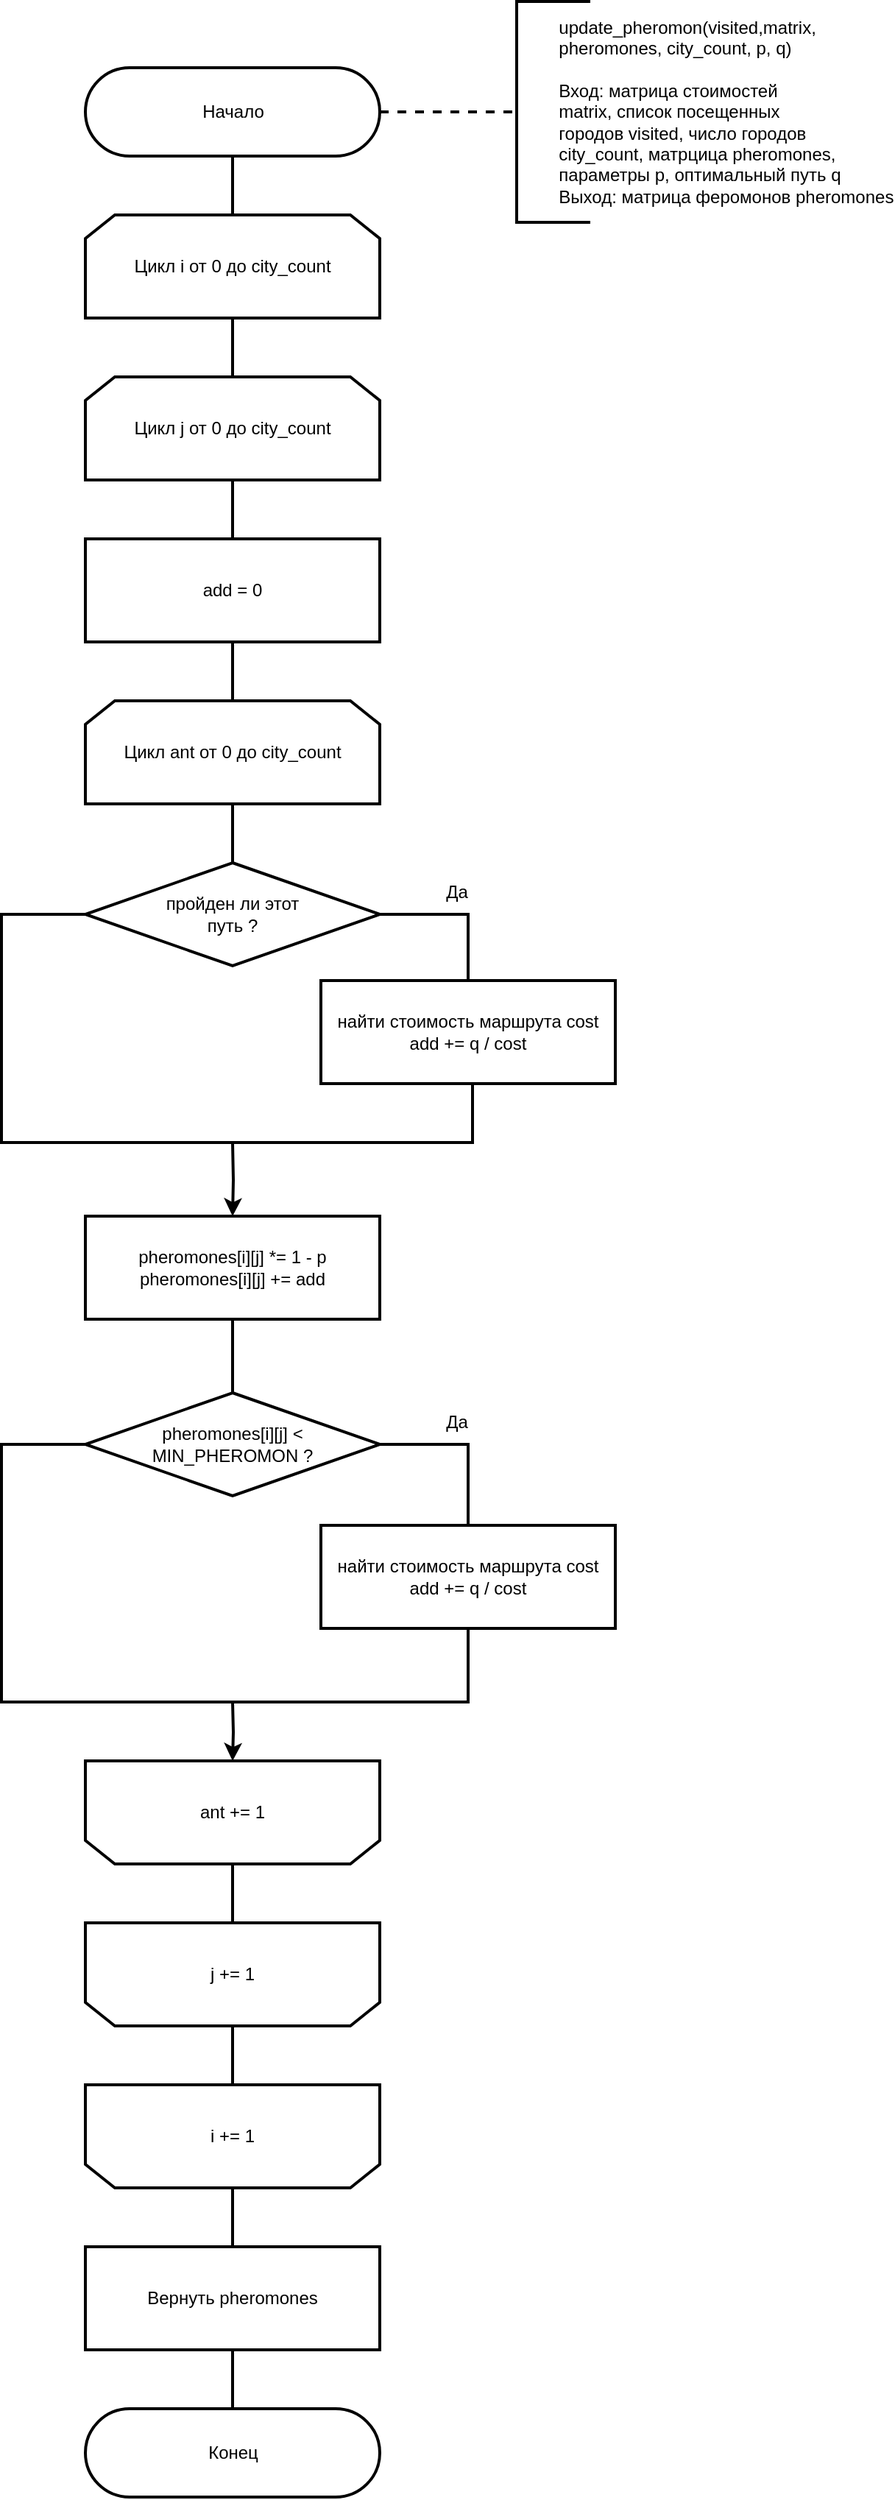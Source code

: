 <mxfile>
    <diagram id="-M74jg76EOG9x9oGY2eQ" name="Page-1">
        <mxGraphModel dx="748" dy="555" grid="1" gridSize="10" guides="1" tooltips="1" connect="1" arrows="1" fold="1" page="1" pageScale="1" pageWidth="1654" pageHeight="2336" math="0" shadow="0">
            <root>
                <mxCell id="0"/>
                <mxCell id="1" parent="0"/>
                <mxCell id="67" style="edgeStyle=orthogonalEdgeStyle;rounded=0;orthogonalLoop=1;jettySize=auto;html=1;entryX=0;entryY=0.5;entryDx=0;entryDy=0;entryPerimeter=0;endArrow=none;endFill=0;strokeWidth=2;dashed=1;exitX=1;exitY=0.5;exitDx=0;exitDy=0;exitPerimeter=0;" parent="1" source="69" target="71" edge="1">
                    <mxGeometry relative="1" as="geometry">
                        <mxPoint x="727" y="230" as="sourcePoint"/>
                        <Array as="points">
                            <mxPoint x="697" y="160"/>
                            <mxPoint x="697" y="160"/>
                        </Array>
                    </mxGeometry>
                </mxCell>
                <mxCell id="101" style="edgeStyle=none;html=1;exitX=0.5;exitY=0.5;exitDx=0;exitDy=30;exitPerimeter=0;entryX=0.5;entryY=0;entryDx=0;entryDy=0;strokeWidth=2;endArrow=none;endFill=0;" parent="1" source="69" target="74" edge="1">
                    <mxGeometry relative="1" as="geometry"/>
                </mxCell>
                <mxCell id="69" value="&lt;font style=&quot;font-size: 12px&quot;&gt;Начало&lt;/font&gt;" style="html=1;dashed=0;whitespace=wrap;shape=mxgraph.dfd.start;strokeWidth=2;" parent="1" vertex="1">
                    <mxGeometry x="477" y="130" width="200" height="60" as="geometry"/>
                </mxCell>
                <mxCell id="70" style="edgeStyle=orthogonalEdgeStyle;rounded=0;orthogonalLoop=1;jettySize=auto;html=1;exitX=0.5;exitY=1;exitDx=0;exitDy=0;" parent="1" edge="1">
                    <mxGeometry relative="1" as="geometry">
                        <mxPoint x="527" y="280" as="sourcePoint"/>
                        <mxPoint x="527" y="280" as="targetPoint"/>
                    </mxGeometry>
                </mxCell>
                <mxCell id="71" value="&lt;div&gt;&lt;span style=&quot;white-space: pre&quot;&gt;&#9;&lt;/span&gt;update_pheromon(visited,matrix,&amp;nbsp;&lt;/div&gt;&lt;div&gt;&lt;span style=&quot;white-space: pre&quot;&gt;&#9;&lt;/span&gt;pheromones, city_count, p, q)&lt;/div&gt;&lt;div&gt;&lt;span&gt;&lt;br&gt;&lt;/span&gt;&lt;/div&gt;&lt;span style=&quot;white-space: pre&quot;&gt;&#9;&lt;/span&gt;Вход: матрица стоимостей &lt;br&gt;&lt;span style=&quot;white-space: pre&quot;&gt;&#9;&lt;/span&gt;matrix, список посещенных&lt;br&gt;&lt;span style=&quot;white-space: pre&quot;&gt;&#9;&lt;/span&gt;городов visited, число городов&lt;br&gt;&lt;span style=&quot;white-space: pre&quot;&gt;&#9;&lt;/span&gt;city_count, матрцица pheromones,&lt;br&gt;&lt;span style=&quot;white-space: pre&quot;&gt;&#9;&lt;/span&gt;параметры p, оптимальный путь q&lt;br&gt;&lt;span style=&quot;white-space: pre&quot;&gt;&#9;&lt;/span&gt;Выход: матрица феромонов pheromones" style="strokeWidth=2;html=1;shape=mxgraph.flowchart.annotation_1;align=left;pointerEvents=1;" parent="1" vertex="1">
                    <mxGeometry x="770" y="85" width="50" height="150" as="geometry"/>
                </mxCell>
                <mxCell id="72" value="&lt;font style=&quot;font-size: 12px&quot;&gt;Конец&lt;/font&gt;" style="html=1;dashed=0;whitespace=wrap;shape=mxgraph.dfd.start;strokeWidth=2;" parent="1" vertex="1">
                    <mxGeometry x="477" y="1720" width="200" height="60" as="geometry"/>
                </mxCell>
                <mxCell id="73" style="edgeStyle=none;html=1;exitX=0.5;exitY=1;exitDx=0;exitDy=0;entryX=0.5;entryY=0;entryDx=0;entryDy=0;strokeWidth=2;endArrow=none;endFill=0;" parent="1" source="74" target="78" edge="1">
                    <mxGeometry relative="1" as="geometry"/>
                </mxCell>
                <mxCell id="74" value="Цикл i от 0 до city_count" style="shape=loopLimit;whiteSpace=wrap;html=1;strokeWidth=2;" parent="1" vertex="1">
                    <mxGeometry x="477" y="230" width="200" height="70" as="geometry"/>
                </mxCell>
                <mxCell id="104" style="edgeStyle=none;html=1;exitX=0.5;exitY=1;exitDx=0;exitDy=0;entryX=0.5;entryY=0;entryDx=0;entryDy=0;endArrow=none;endFill=0;strokeWidth=2;" parent="1" source="76" target="103" edge="1">
                    <mxGeometry relative="1" as="geometry"/>
                </mxCell>
                <mxCell id="76" value="&lt;font&gt;&lt;div&gt;add = 0&lt;/div&gt;&lt;/font&gt;" style="rounded=0;whiteSpace=wrap;html=1;strokeWidth=2;align=center;" parent="1" vertex="1">
                    <mxGeometry x="477" y="450" width="200" height="70" as="geometry"/>
                </mxCell>
                <mxCell id="102" style="edgeStyle=none;html=1;exitX=0.5;exitY=1;exitDx=0;exitDy=0;entryX=0.5;entryY=0;entryDx=0;entryDy=0;endArrow=none;endFill=0;strokeWidth=2;" parent="1" source="78" target="76" edge="1">
                    <mxGeometry relative="1" as="geometry"/>
                </mxCell>
                <mxCell id="78" value="Цикл j от 0 до city_count" style="shape=loopLimit;whiteSpace=wrap;html=1;strokeWidth=2;" parent="1" vertex="1">
                    <mxGeometry x="477" y="340" width="200" height="70" as="geometry"/>
                </mxCell>
                <mxCell id="79" style="edgeStyle=none;html=1;exitX=0.5;exitY=0;exitDx=0;exitDy=0;entryX=0.5;entryY=1;entryDx=0;entryDy=0;endArrow=none;endFill=0;strokeWidth=2;" parent="1" source="80" target="82" edge="1">
                    <mxGeometry relative="1" as="geometry"/>
                </mxCell>
                <mxCell id="80" value="j += 1" style="shape=loopLimit;whiteSpace=wrap;html=1;strokeWidth=2;direction=west;" parent="1" vertex="1">
                    <mxGeometry x="477" y="1390" width="200" height="70" as="geometry"/>
                </mxCell>
                <mxCell id="81" style="edgeStyle=none;html=1;exitX=0.5;exitY=0;exitDx=0;exitDy=0;entryX=0.5;entryY=0;entryDx=0;entryDy=0;endArrow=none;endFill=0;strokeWidth=2;" parent="1" source="82" target="84" edge="1">
                    <mxGeometry relative="1" as="geometry"/>
                </mxCell>
                <mxCell id="82" value="i += 1" style="shape=loopLimit;whiteSpace=wrap;html=1;strokeWidth=2;direction=west;" parent="1" vertex="1">
                    <mxGeometry x="477" y="1500" width="200" height="70" as="geometry"/>
                </mxCell>
                <mxCell id="83" style="edgeStyle=none;html=1;exitX=0.5;exitY=1;exitDx=0;exitDy=0;entryX=0.5;entryY=0.5;entryDx=0;entryDy=-30;entryPerimeter=0;endArrow=none;endFill=0;strokeWidth=2;" parent="1" source="84" target="72" edge="1">
                    <mxGeometry relative="1" as="geometry"/>
                </mxCell>
                <mxCell id="84" value="&lt;font&gt;Вернуть pheromones&lt;br&gt;&lt;/font&gt;" style="rounded=0;whiteSpace=wrap;html=1;strokeWidth=2;align=center;" parent="1" vertex="1">
                    <mxGeometry x="477" y="1610" width="200" height="70" as="geometry"/>
                </mxCell>
                <mxCell id="87" style="edgeStyle=orthogonalEdgeStyle;rounded=0;orthogonalLoop=1;jettySize=auto;html=1;exitX=0.5;exitY=1;exitDx=0;exitDy=0;" parent="1" edge="1">
                    <mxGeometry relative="1" as="geometry">
                        <mxPoint x="557" y="715" as="sourcePoint"/>
                        <mxPoint x="557" y="715" as="targetPoint"/>
                    </mxGeometry>
                </mxCell>
                <mxCell id="88" style="edgeStyle=orthogonalEdgeStyle;rounded=0;orthogonalLoop=1;jettySize=auto;html=1;exitX=0.5;exitY=1;exitDx=0;exitDy=0;" parent="1" edge="1">
                    <mxGeometry relative="1" as="geometry">
                        <mxPoint x="547" y="805" as="sourcePoint"/>
                        <mxPoint x="547" y="805" as="targetPoint"/>
                    </mxGeometry>
                </mxCell>
                <mxCell id="106" style="edgeStyle=orthogonalEdgeStyle;html=1;exitX=1;exitY=0.5;exitDx=0;exitDy=0;entryX=0.5;entryY=0;entryDx=0;entryDy=0;endArrow=none;endFill=0;strokeWidth=2;rounded=0;" parent="1" source="91" target="94" edge="1">
                    <mxGeometry relative="1" as="geometry"/>
                </mxCell>
                <mxCell id="107" style="edgeStyle=orthogonalEdgeStyle;rounded=0;html=1;exitX=0;exitY=0.5;exitDx=0;exitDy=0;entryX=0.5;entryY=1;entryDx=0;entryDy=0;endArrow=none;endFill=0;strokeWidth=2;" parent="1" source="91" target="94" edge="1">
                    <mxGeometry relative="1" as="geometry">
                        <Array as="points">
                            <mxPoint x="420" y="705"/>
                            <mxPoint x="420" y="860"/>
                            <mxPoint x="740" y="860"/>
                        </Array>
                    </mxGeometry>
                </mxCell>
                <mxCell id="91" value="пройден ли этот&lt;br&gt;путь ?" style="rhombus;whiteSpace=wrap;html=1;strokeWidth=2;" parent="1" vertex="1">
                    <mxGeometry x="477" y="670" width="200" height="70" as="geometry"/>
                </mxCell>
                <mxCell id="92" value="Да" style="text;html=1;align=center;verticalAlign=middle;resizable=0;points=[];autosize=1;strokeColor=none;" parent="1" vertex="1">
                    <mxGeometry x="714" y="680" width="30" height="20" as="geometry"/>
                </mxCell>
                <mxCell id="113" style="edgeStyle=orthogonalEdgeStyle;rounded=0;html=1;exitX=0.5;exitY=1;exitDx=0;exitDy=0;endArrow=classic;endFill=1;strokeWidth=2;entryX=0.5;entryY=1;entryDx=0;entryDy=0;" parent="1" target="93" edge="1">
                    <mxGeometry relative="1" as="geometry">
                        <mxPoint x="577" y="1240" as="sourcePoint"/>
                    </mxGeometry>
                </mxCell>
                <mxCell id="114" style="edgeStyle=orthogonalEdgeStyle;rounded=0;html=1;exitX=0.5;exitY=0;exitDx=0;exitDy=0;entryX=0.5;entryY=1;entryDx=0;entryDy=0;endArrow=none;endFill=0;strokeWidth=2;" parent="1" source="93" target="80" edge="1">
                    <mxGeometry relative="1" as="geometry"/>
                </mxCell>
                <mxCell id="93" value="ant += 1" style="shape=loopLimit;whiteSpace=wrap;html=1;strokeWidth=2;direction=west;" parent="1" vertex="1">
                    <mxGeometry x="477" y="1280" width="200" height="70" as="geometry"/>
                </mxCell>
                <mxCell id="94" value="&lt;font&gt;найти стоимость маршрута cost&lt;br&gt;add += q / cost&lt;br&gt;&lt;/font&gt;" style="rounded=0;whiteSpace=wrap;html=1;strokeWidth=2;align=center;" parent="1" vertex="1">
                    <mxGeometry x="637" y="750" width="200" height="70" as="geometry"/>
                </mxCell>
                <mxCell id="109" style="edgeStyle=orthogonalEdgeStyle;rounded=0;html=1;exitX=0.5;exitY=0;exitDx=0;exitDy=0;endArrow=classic;endFill=1;strokeWidth=2;entryX=0.5;entryY=0;entryDx=0;entryDy=0;" parent="1" target="95" edge="1">
                    <mxGeometry relative="1" as="geometry">
                        <mxPoint x="577" y="860" as="sourcePoint"/>
                    </mxGeometry>
                </mxCell>
                <mxCell id="110" style="edgeStyle=orthogonalEdgeStyle;rounded=0;html=1;exitX=0.5;exitY=1;exitDx=0;exitDy=0;endArrow=none;endFill=0;strokeWidth=2;" parent="1" source="95" target="98" edge="1">
                    <mxGeometry relative="1" as="geometry"/>
                </mxCell>
                <mxCell id="95" value="&lt;font&gt;&lt;div&gt;pheromones[i][j] *= 1 - p&lt;/div&gt;&lt;div&gt;pheromones[i][j] += add&lt;/div&gt;&lt;/font&gt;" style="rounded=0;whiteSpace=wrap;html=1;strokeWidth=2;align=center;" parent="1" vertex="1">
                    <mxGeometry x="477" y="910" width="200" height="70" as="geometry"/>
                </mxCell>
                <mxCell id="96" style="edgeStyle=orthogonalEdgeStyle;rounded=0;orthogonalLoop=1;jettySize=auto;html=1;exitX=0.5;exitY=1;exitDx=0;exitDy=0;" parent="1" edge="1">
                    <mxGeometry relative="1" as="geometry">
                        <mxPoint x="554" y="1075" as="sourcePoint"/>
                        <mxPoint x="554" y="1075" as="targetPoint"/>
                    </mxGeometry>
                </mxCell>
                <mxCell id="97" style="edgeStyle=orthogonalEdgeStyle;rounded=0;orthogonalLoop=1;jettySize=auto;html=1;exitX=0.5;exitY=1;exitDx=0;exitDy=0;" parent="1" edge="1">
                    <mxGeometry relative="1" as="geometry">
                        <mxPoint x="544" y="1165" as="sourcePoint"/>
                        <mxPoint x="544" y="1165" as="targetPoint"/>
                    </mxGeometry>
                </mxCell>
                <mxCell id="111" style="edgeStyle=orthogonalEdgeStyle;rounded=0;html=1;exitX=1;exitY=0.5;exitDx=0;exitDy=0;entryX=0.5;entryY=0;entryDx=0;entryDy=0;endArrow=none;endFill=0;strokeWidth=2;" parent="1" source="98" target="100" edge="1">
                    <mxGeometry relative="1" as="geometry"/>
                </mxCell>
                <mxCell id="112" style="edgeStyle=orthogonalEdgeStyle;rounded=0;html=1;exitX=0;exitY=0.5;exitDx=0;exitDy=0;entryX=0.5;entryY=1;entryDx=0;entryDy=0;endArrow=none;endFill=0;strokeWidth=2;" parent="1" source="98" target="100" edge="1">
                    <mxGeometry relative="1" as="geometry">
                        <Array as="points">
                            <mxPoint x="420" y="1065"/>
                            <mxPoint x="420" y="1240"/>
                            <mxPoint x="737" y="1240"/>
                        </Array>
                    </mxGeometry>
                </mxCell>
                <mxCell id="98" value="pheromones[i][j] &amp;lt; MIN_PHEROMON ?" style="rhombus;whiteSpace=wrap;html=1;strokeWidth=2;" parent="1" vertex="1">
                    <mxGeometry x="477" y="1030" width="200" height="70" as="geometry"/>
                </mxCell>
                <mxCell id="99" value="Да" style="text;html=1;align=center;verticalAlign=middle;resizable=0;points=[];autosize=1;strokeColor=none;" parent="1" vertex="1">
                    <mxGeometry x="714" y="1040" width="30" height="20" as="geometry"/>
                </mxCell>
                <mxCell id="100" value="&lt;font&gt;найти стоимость маршрута cost&lt;br&gt;add += q / cost&lt;br&gt;&lt;/font&gt;" style="rounded=0;whiteSpace=wrap;html=1;strokeWidth=2;align=center;" parent="1" vertex="1">
                    <mxGeometry x="637" y="1120" width="200" height="70" as="geometry"/>
                </mxCell>
                <mxCell id="105" style="edgeStyle=none;html=1;exitX=0.5;exitY=1;exitDx=0;exitDy=0;entryX=0.5;entryY=0;entryDx=0;entryDy=0;endArrow=none;endFill=0;strokeWidth=2;" parent="1" source="103" target="91" edge="1">
                    <mxGeometry relative="1" as="geometry"/>
                </mxCell>
                <mxCell id="103" value="Цикл ant от 0 до city_count" style="shape=loopLimit;whiteSpace=wrap;html=1;strokeWidth=2;" parent="1" vertex="1">
                    <mxGeometry x="477" y="560" width="200" height="70" as="geometry"/>
                </mxCell>
            </root>
        </mxGraphModel>
    </diagram>
</mxfile>